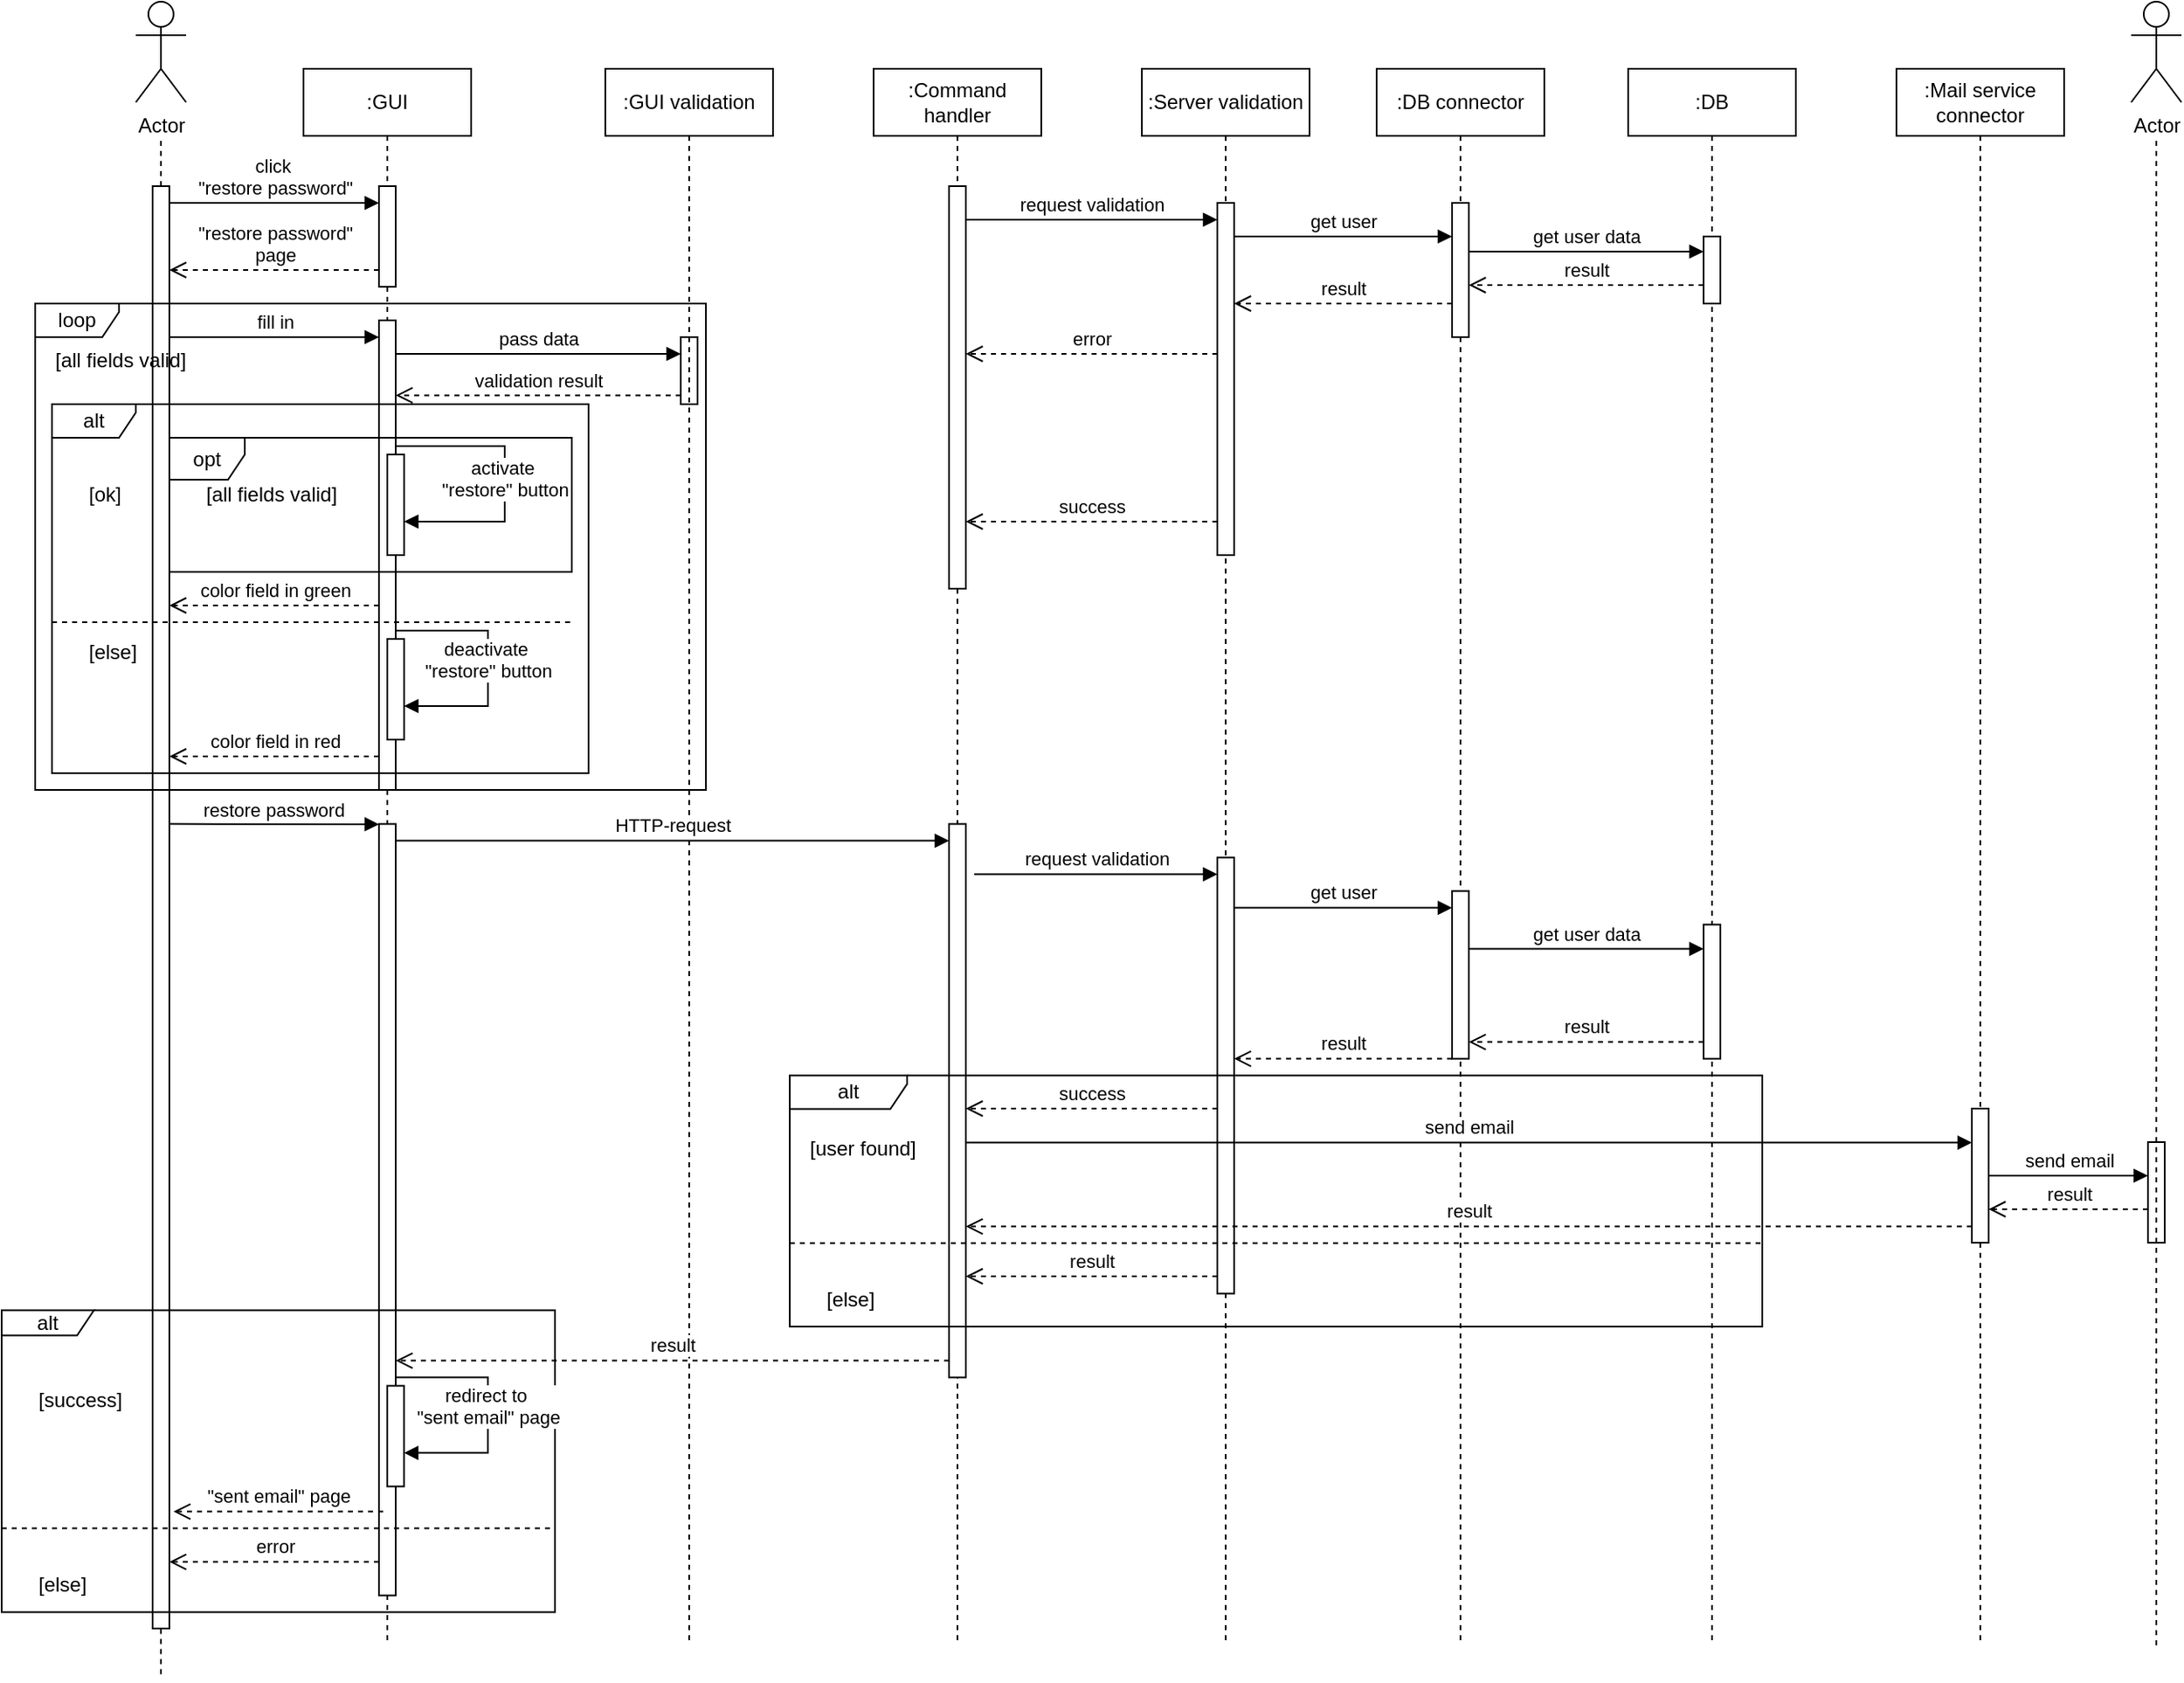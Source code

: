 <mxfile version="24.0.4" type="device">
  <diagram name="Page-1" id="2YBvvXClWsGukQMizWep">
    <mxGraphModel dx="2537" dy="2105" grid="1" gridSize="10" guides="1" tooltips="1" connect="1" arrows="1" fold="1" page="1" pageScale="1" pageWidth="850" pageHeight="1100" math="0" shadow="0">
      <root>
        <mxCell id="0" />
        <mxCell id="1" parent="0" />
        <mxCell id="BkvkmUMkXavDiM1oEpL3-1" value="" style="html=1;points=[];perimeter=orthogonalPerimeter;outlineConnect=0;targetShapes=umlLifeline;portConstraint=eastwest;newEdgeStyle={&quot;edgeStyle&quot;:&quot;elbowEdgeStyle&quot;,&quot;elbow&quot;:&quot;vertical&quot;,&quot;curved&quot;:0,&quot;rounded&quot;:0};" parent="1" vertex="1">
          <mxGeometry x="-50" y="100" width="10" height="860" as="geometry" />
        </mxCell>
        <mxCell id="aM9ryv3xv72pqoxQDRHE-1" value=":GUI" style="shape=umlLifeline;perimeter=lifelinePerimeter;whiteSpace=wrap;html=1;container=0;dropTarget=0;collapsible=0;recursiveResize=0;outlineConnect=0;portConstraint=eastwest;newEdgeStyle={&quot;edgeStyle&quot;:&quot;elbowEdgeStyle&quot;,&quot;elbow&quot;:&quot;vertical&quot;,&quot;curved&quot;:0,&quot;rounded&quot;:0};" parent="1" vertex="1">
          <mxGeometry x="40" y="30" width="100" height="940" as="geometry" />
        </mxCell>
        <mxCell id="SKgXmb6KjHLhrc9L7J1O-16" value="" style="html=1;points=[];perimeter=orthogonalPerimeter;outlineConnect=0;targetShapes=umlLifeline;portConstraint=eastwest;newEdgeStyle={&quot;edgeStyle&quot;:&quot;elbowEdgeStyle&quot;,&quot;elbow&quot;:&quot;vertical&quot;,&quot;curved&quot;:0,&quot;rounded&quot;:0};" vertex="1" parent="aM9ryv3xv72pqoxQDRHE-1">
          <mxGeometry x="45" y="70" width="10" height="60" as="geometry" />
        </mxCell>
        <mxCell id="SKgXmb6KjHLhrc9L7J1O-25" value="" style="html=1;points=[];perimeter=orthogonalPerimeter;outlineConnect=0;targetShapes=umlLifeline;portConstraint=eastwest;newEdgeStyle={&quot;edgeStyle&quot;:&quot;elbowEdgeStyle&quot;,&quot;elbow&quot;:&quot;vertical&quot;,&quot;curved&quot;:0,&quot;rounded&quot;:0};" vertex="1" parent="aM9ryv3xv72pqoxQDRHE-1">
          <mxGeometry x="45" y="150" width="10" height="280" as="geometry" />
        </mxCell>
        <mxCell id="BkvkmUMkXavDiM1oEpL3-13" value="activate&amp;nbsp;&lt;div&gt;&quot;restore&quot; button&lt;/div&gt;" style="html=1;verticalAlign=bottom;endArrow=block;edgeStyle=orthogonalEdgeStyle;elbow=horizontal;rounded=0;" parent="aM9ryv3xv72pqoxQDRHE-1" target="BkvkmUMkXavDiM1oEpL3-14" edge="1">
          <mxGeometry x="0.176" relative="1" as="geometry">
            <mxPoint x="55" y="225" as="sourcePoint" />
            <Array as="points">
              <mxPoint x="120" y="225" />
              <mxPoint x="120" y="270" />
            </Array>
            <mxPoint x="100" y="289.999" as="targetPoint" />
            <mxPoint as="offset" />
          </mxGeometry>
        </mxCell>
        <mxCell id="aM9ryv3xv72pqoxQDRHE-6" value="" style="html=1;points=[];perimeter=orthogonalPerimeter;outlineConnect=0;targetShapes=umlLifeline;portConstraint=eastwest;newEdgeStyle={&quot;edgeStyle&quot;:&quot;elbowEdgeStyle&quot;,&quot;elbow&quot;:&quot;vertical&quot;,&quot;curved&quot;:0,&quot;rounded&quot;:0};" parent="aM9ryv3xv72pqoxQDRHE-1" vertex="1">
          <mxGeometry x="225" y="160" width="10" height="40" as="geometry" />
        </mxCell>
        <mxCell id="BkvkmUMkXavDiM1oEpL3-4" value="loop" style="shape=umlFrame;whiteSpace=wrap;html=1;pointerEvents=0;recursiveResize=0;container=1;collapsible=0;width=50;height=20;verticalAlign=middle;" parent="aM9ryv3xv72pqoxQDRHE-1" vertex="1">
          <mxGeometry x="-160" y="140" width="400" height="290" as="geometry" />
        </mxCell>
        <mxCell id="BkvkmUMkXavDiM1oEpL3-5" value="[all fields valid]" style="text;html=1;" parent="BkvkmUMkXavDiM1oEpL3-4" vertex="1">
          <mxGeometry width="100" height="20" relative="1" as="geometry">
            <mxPoint x="10" y="20" as="offset" />
          </mxGeometry>
        </mxCell>
        <mxCell id="BkvkmUMkXavDiM1oEpL3-9" value="alt" style="shape=umlFrame;whiteSpace=wrap;html=1;pointerEvents=0;recursiveResize=0;container=1;collapsible=0;width=50;height=20;" parent="BkvkmUMkXavDiM1oEpL3-4" vertex="1">
          <mxGeometry x="10" y="60" width="320" height="220" as="geometry" />
        </mxCell>
        <mxCell id="BkvkmUMkXavDiM1oEpL3-10" value="[ok]" style="text;html=1;" parent="BkvkmUMkXavDiM1oEpL3-9" vertex="1">
          <mxGeometry width="100" height="20" relative="1" as="geometry">
            <mxPoint x="20" y="40" as="offset" />
          </mxGeometry>
        </mxCell>
        <mxCell id="BkvkmUMkXavDiM1oEpL3-11" value="[else]" style="line;strokeWidth=1;dashed=1;labelPosition=center;verticalLabelPosition=bottom;align=left;verticalAlign=middle;spacingLeft=20;spacingTop=15;html=1;whiteSpace=wrap;" parent="BkvkmUMkXavDiM1oEpL3-9" vertex="1">
          <mxGeometry y="125" width="310" height="10" as="geometry" />
        </mxCell>
        <mxCell id="BkvkmUMkXavDiM1oEpL3-17" value="opt" style="shape=umlFrame;whiteSpace=wrap;html=1;pointerEvents=0;recursiveResize=0;container=1;collapsible=0;width=45;height=25;" parent="BkvkmUMkXavDiM1oEpL3-9" vertex="1">
          <mxGeometry x="70" y="20" width="240" height="80" as="geometry" />
        </mxCell>
        <mxCell id="BkvkmUMkXavDiM1oEpL3-18" value="[all fields valid]" style="text;html=1;" parent="BkvkmUMkXavDiM1oEpL3-17" vertex="1">
          <mxGeometry width="100" height="20" relative="1" as="geometry">
            <mxPoint x="20" y="20" as="offset" />
          </mxGeometry>
        </mxCell>
        <mxCell id="BkvkmUMkXavDiM1oEpL3-24" value="" style="html=1;points=[];perimeter=orthogonalPerimeter;outlineConnect=0;targetShapes=umlLifeline;portConstraint=eastwest;newEdgeStyle={&quot;edgeStyle&quot;:&quot;elbowEdgeStyle&quot;,&quot;elbow&quot;:&quot;vertical&quot;,&quot;curved&quot;:0,&quot;rounded&quot;:0};" parent="BkvkmUMkXavDiM1oEpL3-9" vertex="1">
          <mxGeometry x="200" y="140" width="10" height="60" as="geometry" />
        </mxCell>
        <mxCell id="SKgXmb6KjHLhrc9L7J1O-24" value="" style="html=1;points=[];perimeter=orthogonalPerimeter;outlineConnect=0;targetShapes=umlLifeline;portConstraint=eastwest;newEdgeStyle={&quot;edgeStyle&quot;:&quot;elbowEdgeStyle&quot;,&quot;elbow&quot;:&quot;vertical&quot;,&quot;curved&quot;:0,&quot;rounded&quot;:0};" vertex="1" parent="BkvkmUMkXavDiM1oEpL3-9">
          <mxGeometry x="200" y="140" width="10" height="60" as="geometry" />
        </mxCell>
        <mxCell id="aM9ryv3xv72pqoxQDRHE-7" value="fill in" style="html=1;verticalAlign=bottom;endArrow=block;edgeStyle=elbowEdgeStyle;elbow=horizontal;curved=0;rounded=0;" parent="aM9ryv3xv72pqoxQDRHE-1" edge="1">
          <mxGeometry relative="1" as="geometry">
            <mxPoint x="-80" y="160" as="sourcePoint" />
            <Array as="points">
              <mxPoint x="15" y="160" />
            </Array>
            <mxPoint x="45" y="160" as="targetPoint" />
          </mxGeometry>
        </mxCell>
        <mxCell id="BkvkmUMkXavDiM1oEpL3-8" value="pass data" style="html=1;verticalAlign=bottom;endArrow=block;edgeStyle=elbowEdgeStyle;elbow=horizontal;curved=0;rounded=0;" parent="aM9ryv3xv72pqoxQDRHE-1" target="aM9ryv3xv72pqoxQDRHE-6" edge="1">
          <mxGeometry relative="1" as="geometry">
            <mxPoint x="55" y="170" as="sourcePoint" />
            <Array as="points">
              <mxPoint x="90" y="170" />
            </Array>
            <mxPoint x="55" y="170" as="targetPoint" />
          </mxGeometry>
        </mxCell>
        <mxCell id="BkvkmUMkXavDiM1oEpL3-21" value="color field in green" style="html=1;verticalAlign=bottom;endArrow=open;dashed=1;endSize=8;edgeStyle=elbowEdgeStyle;elbow=vertical;curved=0;rounded=0;" parent="aM9ryv3xv72pqoxQDRHE-1" edge="1">
          <mxGeometry relative="1" as="geometry">
            <mxPoint x="-80" y="320" as="targetPoint" />
            <Array as="points">
              <mxPoint x="-30" y="320" />
            </Array>
            <mxPoint x="45" y="320" as="sourcePoint" />
          </mxGeometry>
        </mxCell>
        <mxCell id="BkvkmUMkXavDiM1oEpL3-22" value="color field in red" style="html=1;verticalAlign=bottom;endArrow=open;dashed=1;endSize=8;edgeStyle=elbowEdgeStyle;elbow=vertical;curved=0;rounded=0;" parent="aM9ryv3xv72pqoxQDRHE-1" edge="1">
          <mxGeometry relative="1" as="geometry">
            <mxPoint x="-80" y="410" as="targetPoint" />
            <Array as="points">
              <mxPoint x="-20" y="410" />
            </Array>
            <mxPoint x="45" y="410" as="sourcePoint" />
          </mxGeometry>
        </mxCell>
        <mxCell id="BkvkmUMkXavDiM1oEpL3-23" value="deactivate&amp;nbsp;&lt;div&gt;&quot;restore&quot; button&lt;/div&gt;" style="html=1;verticalAlign=bottom;endArrow=block;edgeStyle=orthogonalEdgeStyle;elbow=horizontal;rounded=0;" parent="aM9ryv3xv72pqoxQDRHE-1" target="BkvkmUMkXavDiM1oEpL3-24" edge="1">
          <mxGeometry x="0.176" relative="1" as="geometry">
            <mxPoint x="55" y="335" as="sourcePoint" />
            <Array as="points">
              <mxPoint x="110" y="335" />
              <mxPoint x="110" y="380" />
            </Array>
            <mxPoint x="90" y="399.999" as="targetPoint" />
            <mxPoint as="offset" />
          </mxGeometry>
        </mxCell>
        <mxCell id="BkvkmUMkXavDiM1oEpL3-14" value="" style="html=1;points=[];perimeter=orthogonalPerimeter;outlineConnect=0;targetShapes=umlLifeline;portConstraint=eastwest;newEdgeStyle={&quot;edgeStyle&quot;:&quot;elbowEdgeStyle&quot;,&quot;elbow&quot;:&quot;vertical&quot;,&quot;curved&quot;:0,&quot;rounded&quot;:0};" parent="aM9ryv3xv72pqoxQDRHE-1" vertex="1">
          <mxGeometry x="50" y="230" width="10" height="60" as="geometry" />
        </mxCell>
        <mxCell id="aM9ryv3xv72pqoxQDRHE-8" value="validation result" style="html=1;verticalAlign=bottom;endArrow=open;dashed=1;endSize=8;edgeStyle=elbowEdgeStyle;elbow=vertical;curved=0;rounded=0;" parent="aM9ryv3xv72pqoxQDRHE-1" source="aM9ryv3xv72pqoxQDRHE-6" edge="1">
          <mxGeometry relative="1" as="geometry">
            <mxPoint x="55" y="194.71" as="targetPoint" />
            <Array as="points">
              <mxPoint x="115" y="194.71" />
            </Array>
            <mxPoint x="190" y="199.93" as="sourcePoint" />
          </mxGeometry>
        </mxCell>
        <mxCell id="aM9ryv3xv72pqoxQDRHE-5" value=":GUI validation" style="shape=umlLifeline;perimeter=lifelinePerimeter;whiteSpace=wrap;html=1;container=0;dropTarget=0;collapsible=0;recursiveResize=0;outlineConnect=0;portConstraint=eastwest;newEdgeStyle={&quot;edgeStyle&quot;:&quot;elbowEdgeStyle&quot;,&quot;elbow&quot;:&quot;vertical&quot;,&quot;curved&quot;:0,&quot;rounded&quot;:0};" parent="1" vertex="1">
          <mxGeometry x="220" y="30" width="100" height="940" as="geometry" />
        </mxCell>
        <mxCell id="QLpWfq_dHeG4VFFPkYtZ-1" value="Actor" style="shape=umlActor;verticalLabelPosition=bottom;verticalAlign=top;html=1;outlineConnect=0;" parent="1" vertex="1">
          <mxGeometry x="-60" y="-10" width="30" height="60" as="geometry" />
        </mxCell>
        <mxCell id="QLpWfq_dHeG4VFFPkYtZ-3" value="" style="endArrow=none;dashed=1;html=1;rounded=0;" parent="1" source="BkvkmUMkXavDiM1oEpL3-1" edge="1">
          <mxGeometry width="50" height="50" relative="1" as="geometry">
            <mxPoint x="-45" y="620" as="sourcePoint" />
            <mxPoint x="-45" y="70" as="targetPoint" />
          </mxGeometry>
        </mxCell>
        <mxCell id="QLpWfq_dHeG4VFFPkYtZ-4" value=":Command handler" style="shape=umlLifeline;perimeter=lifelinePerimeter;whiteSpace=wrap;html=1;container=0;dropTarget=0;collapsible=0;recursiveResize=0;outlineConnect=0;portConstraint=eastwest;newEdgeStyle={&quot;edgeStyle&quot;:&quot;elbowEdgeStyle&quot;,&quot;elbow&quot;:&quot;vertical&quot;,&quot;curved&quot;:0,&quot;rounded&quot;:0};" parent="1" vertex="1">
          <mxGeometry x="380" y="30" width="100" height="940" as="geometry" />
        </mxCell>
        <mxCell id="SKgXmb6KjHLhrc9L7J1O-4" value="" style="html=1;points=[];perimeter=orthogonalPerimeter;outlineConnect=0;targetShapes=umlLifeline;portConstraint=eastwest;newEdgeStyle={&quot;edgeStyle&quot;:&quot;elbowEdgeStyle&quot;,&quot;elbow&quot;:&quot;vertical&quot;,&quot;curved&quot;:0,&quot;rounded&quot;:0};" vertex="1" parent="QLpWfq_dHeG4VFFPkYtZ-4">
          <mxGeometry x="45" y="70" width="10" height="240" as="geometry" />
        </mxCell>
        <mxCell id="QLpWfq_dHeG4VFFPkYtZ-6" value=":Server validation" style="shape=umlLifeline;perimeter=lifelinePerimeter;whiteSpace=wrap;html=1;container=0;dropTarget=0;collapsible=0;recursiveResize=0;outlineConnect=0;portConstraint=eastwest;newEdgeStyle={&quot;edgeStyle&quot;:&quot;elbowEdgeStyle&quot;,&quot;elbow&quot;:&quot;vertical&quot;,&quot;curved&quot;:0,&quot;rounded&quot;:0};" parent="1" vertex="1">
          <mxGeometry x="540" y="30" width="100" height="940" as="geometry" />
        </mxCell>
        <mxCell id="SKgXmb6KjHLhrc9L7J1O-5" value="" style="html=1;points=[];perimeter=orthogonalPerimeter;outlineConnect=0;targetShapes=umlLifeline;portConstraint=eastwest;newEdgeStyle={&quot;edgeStyle&quot;:&quot;elbowEdgeStyle&quot;,&quot;elbow&quot;:&quot;vertical&quot;,&quot;curved&quot;:0,&quot;rounded&quot;:0};" vertex="1" parent="QLpWfq_dHeG4VFFPkYtZ-6">
          <mxGeometry x="45" y="80" width="10" height="210" as="geometry" />
        </mxCell>
        <mxCell id="QLpWfq_dHeG4VFFPkYtZ-8" value=":DB connector" style="shape=umlLifeline;perimeter=lifelinePerimeter;whiteSpace=wrap;html=1;container=0;dropTarget=0;collapsible=0;recursiveResize=0;outlineConnect=0;portConstraint=eastwest;newEdgeStyle={&quot;edgeStyle&quot;:&quot;elbowEdgeStyle&quot;,&quot;elbow&quot;:&quot;vertical&quot;,&quot;curved&quot;:0,&quot;rounded&quot;:0};" parent="1" vertex="1">
          <mxGeometry x="680" y="30" width="100" height="940" as="geometry" />
        </mxCell>
        <mxCell id="SKgXmb6KjHLhrc9L7J1O-6" value="" style="html=1;points=[];perimeter=orthogonalPerimeter;outlineConnect=0;targetShapes=umlLifeline;portConstraint=eastwest;newEdgeStyle={&quot;edgeStyle&quot;:&quot;elbowEdgeStyle&quot;,&quot;elbow&quot;:&quot;vertical&quot;,&quot;curved&quot;:0,&quot;rounded&quot;:0};" vertex="1" parent="QLpWfq_dHeG4VFFPkYtZ-8">
          <mxGeometry x="45" y="80" width="10" height="80" as="geometry" />
        </mxCell>
        <mxCell id="QLpWfq_dHeG4VFFPkYtZ-10" value=":DB" style="shape=umlLifeline;perimeter=lifelinePerimeter;whiteSpace=wrap;html=1;container=0;dropTarget=0;collapsible=0;recursiveResize=0;outlineConnect=0;portConstraint=eastwest;newEdgeStyle={&quot;edgeStyle&quot;:&quot;elbowEdgeStyle&quot;,&quot;elbow&quot;:&quot;vertical&quot;,&quot;curved&quot;:0,&quot;rounded&quot;:0};" parent="1" vertex="1">
          <mxGeometry x="830" y="30" width="100" height="940" as="geometry" />
        </mxCell>
        <mxCell id="SKgXmb6KjHLhrc9L7J1O-7" value="" style="html=1;points=[];perimeter=orthogonalPerimeter;outlineConnect=0;targetShapes=umlLifeline;portConstraint=eastwest;newEdgeStyle={&quot;edgeStyle&quot;:&quot;elbowEdgeStyle&quot;,&quot;elbow&quot;:&quot;vertical&quot;,&quot;curved&quot;:0,&quot;rounded&quot;:0};" vertex="1" parent="QLpWfq_dHeG4VFFPkYtZ-10">
          <mxGeometry x="45" y="100" width="10" height="40" as="geometry" />
        </mxCell>
        <mxCell id="BkvkmUMkXavDiM1oEpL3-3" value="click&amp;nbsp;&lt;div&gt;&quot;restore password&quot;&lt;/div&gt;" style="html=1;verticalAlign=bottom;endArrow=block;edgeStyle=elbowEdgeStyle;elbow=horizontal;curved=0;rounded=0;" parent="1" edge="1" target="SKgXmb6KjHLhrc9L7J1O-16">
          <mxGeometry relative="1" as="geometry">
            <mxPoint x="-40" y="110" as="sourcePoint" />
            <Array as="points">
              <mxPoint x="20" y="110" />
            </Array>
            <mxPoint x="85" y="110" as="targetPoint" />
          </mxGeometry>
        </mxCell>
        <mxCell id="SKgXmb6KjHLhrc9L7J1O-8" value="request validation" style="html=1;verticalAlign=bottom;endArrow=block;edgeStyle=elbowEdgeStyle;elbow=horizontal;curved=0;rounded=0;" edge="1" parent="1" source="SKgXmb6KjHLhrc9L7J1O-4" target="SKgXmb6KjHLhrc9L7J1O-5">
          <mxGeometry relative="1" as="geometry">
            <mxPoint x="-30" y="120" as="sourcePoint" />
            <Array as="points">
              <mxPoint x="510" y="120" />
            </Array>
            <mxPoint x="435" y="120" as="targetPoint" />
          </mxGeometry>
        </mxCell>
        <mxCell id="SKgXmb6KjHLhrc9L7J1O-9" value="get user" style="html=1;verticalAlign=bottom;endArrow=block;edgeStyle=elbowEdgeStyle;elbow=horizontal;curved=0;rounded=0;" edge="1" parent="1" source="SKgXmb6KjHLhrc9L7J1O-5" target="SKgXmb6KjHLhrc9L7J1O-6">
          <mxGeometry relative="1" as="geometry">
            <mxPoint x="445" y="130" as="sourcePoint" />
            <Array as="points">
              <mxPoint x="660" y="130" />
            </Array>
            <mxPoint x="600" y="130" as="targetPoint" />
          </mxGeometry>
        </mxCell>
        <mxCell id="SKgXmb6KjHLhrc9L7J1O-10" value="get user data" style="html=1;verticalAlign=bottom;endArrow=block;edgeStyle=elbowEdgeStyle;elbow=vertical;curved=0;rounded=0;" edge="1" parent="1">
          <mxGeometry relative="1" as="geometry">
            <mxPoint x="735" y="139" as="sourcePoint" />
            <Array as="points">
              <mxPoint x="810" y="139" />
            </Array>
            <mxPoint x="875" y="139" as="targetPoint" />
          </mxGeometry>
        </mxCell>
        <mxCell id="SKgXmb6KjHLhrc9L7J1O-11" value="result" style="html=1;verticalAlign=bottom;endArrow=open;dashed=1;endSize=8;edgeStyle=elbowEdgeStyle;elbow=vertical;curved=0;rounded=0;" edge="1" parent="1">
          <mxGeometry relative="1" as="geometry">
            <mxPoint x="735" y="159" as="targetPoint" />
            <Array as="points">
              <mxPoint x="800" y="159" />
            </Array>
            <mxPoint x="875" y="159" as="sourcePoint" />
          </mxGeometry>
        </mxCell>
        <mxCell id="SKgXmb6KjHLhrc9L7J1O-12" value="result" style="html=1;verticalAlign=bottom;endArrow=open;dashed=1;endSize=8;edgeStyle=elbowEdgeStyle;elbow=horizontal;curved=0;rounded=0;" edge="1" parent="1">
          <mxGeometry relative="1" as="geometry">
            <mxPoint x="595" y="170" as="targetPoint" />
            <Array as="points">
              <mxPoint x="670" y="170" />
            </Array>
            <mxPoint x="725" y="170" as="sourcePoint" />
          </mxGeometry>
        </mxCell>
        <mxCell id="SKgXmb6KjHLhrc9L7J1O-23" value="" style="html=1;points=[];perimeter=orthogonalPerimeter;outlineConnect=0;targetShapes=umlLifeline;portConstraint=eastwest;newEdgeStyle={&quot;edgeStyle&quot;:&quot;elbowEdgeStyle&quot;,&quot;elbow&quot;:&quot;vertical&quot;,&quot;curved&quot;:0,&quot;rounded&quot;:0};" vertex="1" parent="1">
          <mxGeometry x="85" y="480.29" width="10" height="460" as="geometry" />
        </mxCell>
        <mxCell id="SKgXmb6KjHLhrc9L7J1O-15" value="success" style="html=1;verticalAlign=bottom;endArrow=open;dashed=1;endSize=8;edgeStyle=elbowEdgeStyle;elbow=vertical;curved=0;rounded=0;" edge="1" parent="1">
          <mxGeometry relative="1" as="geometry">
            <mxPoint x="435" y="300" as="targetPoint" />
            <Array as="points">
              <mxPoint x="520" y="300" />
            </Array>
            <mxPoint x="585" y="300" as="sourcePoint" />
          </mxGeometry>
        </mxCell>
        <mxCell id="SKgXmb6KjHLhrc9L7J1O-13" value="error" style="html=1;verticalAlign=bottom;endArrow=open;dashed=1;endSize=8;edgeStyle=elbowEdgeStyle;elbow=vertical;curved=0;rounded=0;" edge="1" parent="1">
          <mxGeometry relative="1" as="geometry">
            <mxPoint x="435" y="200" as="targetPoint" />
            <Array as="points">
              <mxPoint x="520" y="200" />
            </Array>
            <mxPoint x="585" y="200" as="sourcePoint" />
          </mxGeometry>
        </mxCell>
        <mxCell id="SKgXmb6KjHLhrc9L7J1O-17" value="&quot;restore password&quot;&lt;div&gt;page&lt;/div&gt;" style="html=1;verticalAlign=bottom;endArrow=open;dashed=1;endSize=8;edgeStyle=elbowEdgeStyle;elbow=vertical;curved=0;rounded=0;" edge="1" parent="1">
          <mxGeometry relative="1" as="geometry">
            <mxPoint x="-40" y="150" as="targetPoint" />
            <Array as="points">
              <mxPoint x="30" y="150" />
            </Array>
            <mxPoint x="85" y="150" as="sourcePoint" />
          </mxGeometry>
        </mxCell>
        <mxCell id="QLpWfq_dHeG4VFFPkYtZ-5" value="" style="html=1;points=[];perimeter=orthogonalPerimeter;outlineConnect=0;targetShapes=umlLifeline;portConstraint=eastwest;newEdgeStyle={&quot;edgeStyle&quot;:&quot;elbowEdgeStyle&quot;,&quot;elbow&quot;:&quot;vertical&quot;,&quot;curved&quot;:0,&quot;rounded&quot;:0};" parent="1" vertex="1">
          <mxGeometry x="425" y="480.29" width="10" height="330" as="geometry" />
        </mxCell>
        <mxCell id="QLpWfq_dHeG4VFFPkYtZ-7" value="" style="html=1;points=[];perimeter=orthogonalPerimeter;outlineConnect=0;targetShapes=umlLifeline;portConstraint=eastwest;newEdgeStyle={&quot;edgeStyle&quot;:&quot;elbowEdgeStyle&quot;,&quot;elbow&quot;:&quot;vertical&quot;,&quot;curved&quot;:0,&quot;rounded&quot;:0};" parent="1" vertex="1">
          <mxGeometry x="585" y="500.29" width="10" height="260" as="geometry" />
        </mxCell>
        <mxCell id="QLpWfq_dHeG4VFFPkYtZ-9" value="" style="html=1;points=[];perimeter=orthogonalPerimeter;outlineConnect=0;targetShapes=umlLifeline;portConstraint=eastwest;newEdgeStyle={&quot;edgeStyle&quot;:&quot;elbowEdgeStyle&quot;,&quot;elbow&quot;:&quot;vertical&quot;,&quot;curved&quot;:0,&quot;rounded&quot;:0};" parent="1" vertex="1">
          <mxGeometry x="725" y="520.29" width="10" height="100" as="geometry" />
        </mxCell>
        <mxCell id="QLpWfq_dHeG4VFFPkYtZ-11" value="" style="html=1;points=[];perimeter=orthogonalPerimeter;outlineConnect=0;targetShapes=umlLifeline;portConstraint=eastwest;newEdgeStyle={&quot;edgeStyle&quot;:&quot;elbowEdgeStyle&quot;,&quot;elbow&quot;:&quot;vertical&quot;,&quot;curved&quot;:0,&quot;rounded&quot;:0};" parent="1" vertex="1">
          <mxGeometry x="875" y="540.29" width="10" height="80" as="geometry" />
        </mxCell>
        <mxCell id="BkvkmUMkXavDiM1oEpL3-26" value="restore password" style="html=1;verticalAlign=bottom;endArrow=block;edgeStyle=elbowEdgeStyle;elbow=vertical;curved=0;rounded=0;" parent="1" edge="1">
          <mxGeometry relative="1" as="geometry">
            <mxPoint x="-40" y="480.29" as="sourcePoint" />
            <Array as="points" />
            <mxPoint x="85" y="480.29" as="targetPoint" />
          </mxGeometry>
        </mxCell>
        <mxCell id="BkvkmUMkXavDiM1oEpL3-27" value="HTTP-request" style="html=1;verticalAlign=bottom;endArrow=block;elbow=horizontal;rounded=0;" parent="1" edge="1">
          <mxGeometry relative="1" as="geometry">
            <mxPoint x="95" y="490.29" as="sourcePoint" />
            <mxPoint x="425" y="490.29" as="targetPoint" />
          </mxGeometry>
        </mxCell>
        <mxCell id="BkvkmUMkXavDiM1oEpL3-28" value="request validation" style="html=1;verticalAlign=bottom;endArrow=block;elbow=horizontal;rounded=0;" parent="1" target="QLpWfq_dHeG4VFFPkYtZ-7" edge="1">
          <mxGeometry relative="1" as="geometry">
            <mxPoint x="440" y="510.29" as="sourcePoint" />
            <Array as="points">
              <mxPoint x="585" y="510.29" />
            </Array>
            <mxPoint x="590" y="510.29" as="targetPoint" />
          </mxGeometry>
        </mxCell>
        <mxCell id="BkvkmUMkXavDiM1oEpL3-29" value="get user" style="html=1;verticalAlign=bottom;endArrow=block;elbow=horizontal;rounded=0;" parent="1" source="QLpWfq_dHeG4VFFPkYtZ-7" target="QLpWfq_dHeG4VFFPkYtZ-9" edge="1">
          <mxGeometry relative="1" as="geometry">
            <mxPoint x="450" y="520.29" as="sourcePoint" />
            <Array as="points">
              <mxPoint x="670" y="530.29" />
            </Array>
            <mxPoint x="595" y="520.29" as="targetPoint" />
          </mxGeometry>
        </mxCell>
        <mxCell id="BkvkmUMkXavDiM1oEpL3-30" value="get user data" style="html=1;verticalAlign=bottom;endArrow=block;elbow=horizontal;rounded=0;" parent="1" edge="1">
          <mxGeometry relative="1" as="geometry">
            <mxPoint x="735" y="554.81" as="sourcePoint" />
            <Array as="points" />
            <mxPoint x="875" y="554.81" as="targetPoint" />
          </mxGeometry>
        </mxCell>
        <mxCell id="BkvkmUMkXavDiM1oEpL3-31" value="result" style="html=1;verticalAlign=bottom;endArrow=open;dashed=1;endSize=8;edgeStyle=elbowEdgeStyle;elbow=vertical;curved=0;rounded=0;" parent="1" source="QLpWfq_dHeG4VFFPkYtZ-11" target="QLpWfq_dHeG4VFFPkYtZ-9" edge="1">
          <mxGeometry relative="1" as="geometry">
            <mxPoint x="760" y="610.29" as="targetPoint" />
            <Array as="points">
              <mxPoint x="835" y="610.29" />
            </Array>
            <mxPoint x="900" y="610.29" as="sourcePoint" />
          </mxGeometry>
        </mxCell>
        <mxCell id="BkvkmUMkXavDiM1oEpL3-32" value="alt" style="shape=umlFrame;whiteSpace=wrap;html=1;pointerEvents=0;recursiveResize=0;container=1;collapsible=0;width=70;height=20;" parent="1" vertex="1">
          <mxGeometry x="330" y="630.29" width="580" height="149.71" as="geometry" />
        </mxCell>
        <mxCell id="BkvkmUMkXavDiM1oEpL3-33" value="[user found]" style="text;html=1;" parent="BkvkmUMkXavDiM1oEpL3-32" vertex="1">
          <mxGeometry width="100" height="20" relative="1" as="geometry">
            <mxPoint x="10" y="30" as="offset" />
          </mxGeometry>
        </mxCell>
        <mxCell id="BkvkmUMkXavDiM1oEpL3-34" value="[else]" style="line;strokeWidth=1;dashed=1;labelPosition=center;verticalLabelPosition=bottom;align=left;verticalAlign=top;spacingLeft=20;spacingTop=15;html=1;whiteSpace=wrap;" parent="BkvkmUMkXavDiM1oEpL3-32" vertex="1">
          <mxGeometry y="95" width="580" height="10" as="geometry" />
        </mxCell>
        <mxCell id="BkvkmUMkXavDiM1oEpL3-40" value="result" style="html=1;verticalAlign=bottom;endArrow=open;dashed=1;endSize=8;edgeStyle=elbowEdgeStyle;elbow=vertical;curved=0;rounded=0;" parent="BkvkmUMkXavDiM1oEpL3-32" edge="1" source="SKgXmb6KjHLhrc9L7J1O-28">
          <mxGeometry relative="1" as="geometry">
            <mxPoint x="105" y="90" as="targetPoint" />
            <Array as="points">
              <mxPoint x="290" y="90" />
            </Array>
            <mxPoint x="395" y="90" as="sourcePoint" />
          </mxGeometry>
        </mxCell>
        <mxCell id="BkvkmUMkXavDiM1oEpL3-41" value="result" style="html=1;verticalAlign=bottom;endArrow=open;dashed=1;endSize=8;edgeStyle=elbowEdgeStyle;elbow=vertical;curved=0;rounded=0;" parent="BkvkmUMkXavDiM1oEpL3-32" edge="1">
          <mxGeometry relative="1" as="geometry">
            <mxPoint x="105" y="119.71" as="targetPoint" />
            <Array as="points">
              <mxPoint x="205" y="119.71" />
            </Array>
            <mxPoint x="255" y="119.71" as="sourcePoint" />
          </mxGeometry>
        </mxCell>
        <mxCell id="BkvkmUMkXavDiM1oEpL3-38" value="result" style="html=1;verticalAlign=bottom;endArrow=open;dashed=1;endSize=8;edgeStyle=elbowEdgeStyle;elbow=vertical;curved=0;rounded=0;" parent="1" source="QLpWfq_dHeG4VFFPkYtZ-9" target="QLpWfq_dHeG4VFFPkYtZ-7" edge="1">
          <mxGeometry relative="1" as="geometry">
            <mxPoint x="745" y="620.29" as="targetPoint" />
            <Array as="points">
              <mxPoint x="660" y="620.29" />
            </Array>
            <mxPoint x="885" y="620.29" as="sourcePoint" />
          </mxGeometry>
        </mxCell>
        <mxCell id="BkvkmUMkXavDiM1oEpL3-42" value="result" style="html=1;verticalAlign=bottom;endArrow=open;dashed=1;endSize=8;edgeStyle=elbowEdgeStyle;elbow=vertical;curved=0;rounded=0;" parent="1" source="QLpWfq_dHeG4VFFPkYtZ-5" edge="1">
          <mxGeometry relative="1" as="geometry">
            <mxPoint x="95" y="800.29" as="targetPoint" />
            <Array as="points">
              <mxPoint x="330" y="800.29" />
            </Array>
            <mxPoint x="585" y="800.29" as="sourcePoint" />
          </mxGeometry>
        </mxCell>
        <mxCell id="BkvkmUMkXavDiM1oEpL3-35" value="send email" style="html=1;verticalAlign=bottom;endArrow=block;elbow=horizontal;rounded=0;" parent="1" source="QLpWfq_dHeG4VFFPkYtZ-5" target="SKgXmb6KjHLhrc9L7J1O-28" edge="1">
          <mxGeometry relative="1" as="geometry">
            <mxPoint x="440" y="670.29" as="sourcePoint" />
            <Array as="points">
              <mxPoint x="530" y="670.29" />
            </Array>
            <mxPoint x="725" y="670.29" as="targetPoint" />
          </mxGeometry>
        </mxCell>
        <mxCell id="BkvkmUMkXavDiM1oEpL3-2" value="" style="endArrow=none;dashed=1;html=1;rounded=0;" parent="1" edge="1">
          <mxGeometry width="50" height="50" relative="1" as="geometry">
            <mxPoint x="-45" y="960.29" as="sourcePoint" />
            <mxPoint x="-45" y="990" as="targetPoint" />
            <Array as="points" />
          </mxGeometry>
        </mxCell>
        <mxCell id="BkvkmUMkXavDiM1oEpL3-43" value="alt" style="shape=umlFrame;whiteSpace=wrap;html=1;pointerEvents=0;recursiveResize=0;container=1;collapsible=0;width=55;height=15;" parent="1" vertex="1">
          <mxGeometry x="-140" y="770.29" width="330" height="180" as="geometry" />
        </mxCell>
        <mxCell id="BkvkmUMkXavDiM1oEpL3-44" value="[success]" style="text;html=1;" parent="BkvkmUMkXavDiM1oEpL3-43" vertex="1">
          <mxGeometry width="100" height="20" relative="1" as="geometry">
            <mxPoint x="20" y="40" as="offset" />
          </mxGeometry>
        </mxCell>
        <mxCell id="BkvkmUMkXavDiM1oEpL3-45" value="[else]" style="line;strokeWidth=1;dashed=1;labelPosition=center;verticalLabelPosition=bottom;align=left;verticalAlign=top;spacingLeft=20;spacingTop=15;html=1;whiteSpace=wrap;" parent="BkvkmUMkXavDiM1oEpL3-43" vertex="1">
          <mxGeometry y="125" width="330" height="10" as="geometry" />
        </mxCell>
        <mxCell id="BkvkmUMkXavDiM1oEpL3-46" value="" style="html=1;points=[];perimeter=orthogonalPerimeter;outlineConnect=0;targetShapes=umlLifeline;portConstraint=eastwest;newEdgeStyle={&quot;edgeStyle&quot;:&quot;elbowEdgeStyle&quot;,&quot;elbow&quot;:&quot;vertical&quot;,&quot;curved&quot;:0,&quot;rounded&quot;:0};" parent="BkvkmUMkXavDiM1oEpL3-43" vertex="1">
          <mxGeometry x="229.94" y="45" width="10" height="60" as="geometry" />
        </mxCell>
        <mxCell id="BkvkmUMkXavDiM1oEpL3-47" value="redirect to&amp;nbsp;&lt;div&gt;&quot;sent email&quot; page&lt;/div&gt;" style="html=1;verticalAlign=bottom;endArrow=block;edgeStyle=orthogonalEdgeStyle;elbow=horizontal;rounded=0;" parent="BkvkmUMkXavDiM1oEpL3-43" target="BkvkmUMkXavDiM1oEpL3-46" edge="1">
          <mxGeometry x="0.176" relative="1" as="geometry">
            <mxPoint x="234.94" y="40" as="sourcePoint" />
            <Array as="points">
              <mxPoint x="289.94" y="40" />
              <mxPoint x="289.94" y="85" />
            </Array>
            <mxPoint x="269.94" y="104.999" as="targetPoint" />
            <mxPoint as="offset" />
          </mxGeometry>
        </mxCell>
        <mxCell id="BkvkmUMkXavDiM1oEpL3-49" value="error" style="html=1;verticalAlign=bottom;endArrow=open;dashed=1;endSize=8;edgeStyle=elbowEdgeStyle;elbow=vertical;curved=0;rounded=0;" parent="BkvkmUMkXavDiM1oEpL3-43" edge="1">
          <mxGeometry relative="1" as="geometry">
            <mxPoint x="100" y="150" as="targetPoint" />
            <Array as="points">
              <mxPoint x="172.5" y="150" />
            </Array>
            <mxPoint x="225" y="150" as="sourcePoint" />
          </mxGeometry>
        </mxCell>
        <mxCell id="BkvkmUMkXavDiM1oEpL3-48" value="&quot;sent email&quot; page" style="html=1;verticalAlign=bottom;endArrow=open;dashed=1;endSize=8;edgeStyle=elbowEdgeStyle;elbow=vertical;curved=0;rounded=0;" parent="BkvkmUMkXavDiM1oEpL3-43" edge="1">
          <mxGeometry relative="1" as="geometry">
            <mxPoint x="102.5" y="120" as="targetPoint" />
            <Array as="points">
              <mxPoint x="162.5" y="120" />
            </Array>
            <mxPoint x="227.5" y="120" as="sourcePoint" />
          </mxGeometry>
        </mxCell>
        <mxCell id="BkvkmUMkXavDiM1oEpL3-39" value="success" style="html=1;verticalAlign=bottom;endArrow=open;dashed=1;endSize=8;edgeStyle=elbowEdgeStyle;elbow=vertical;curved=0;rounded=0;" parent="1" source="QLpWfq_dHeG4VFFPkYtZ-7" target="QLpWfq_dHeG4VFFPkYtZ-5" edge="1">
          <mxGeometry relative="1" as="geometry">
            <mxPoint x="440" y="650" as="targetPoint" />
            <Array as="points">
              <mxPoint x="525" y="650" />
            </Array>
            <mxPoint x="590" y="650" as="sourcePoint" />
          </mxGeometry>
        </mxCell>
        <mxCell id="SKgXmb6KjHLhrc9L7J1O-27" value=":Mail service&lt;div&gt;connector&lt;/div&gt;" style="shape=umlLifeline;perimeter=lifelinePerimeter;whiteSpace=wrap;html=1;container=0;dropTarget=0;collapsible=0;recursiveResize=0;outlineConnect=0;portConstraint=eastwest;newEdgeStyle={&quot;edgeStyle&quot;:&quot;elbowEdgeStyle&quot;,&quot;elbow&quot;:&quot;vertical&quot;,&quot;curved&quot;:0,&quot;rounded&quot;:0};" vertex="1" parent="1">
          <mxGeometry x="990" y="30" width="100" height="940" as="geometry" />
        </mxCell>
        <mxCell id="SKgXmb6KjHLhrc9L7J1O-28" value="" style="html=1;points=[];perimeter=orthogonalPerimeter;outlineConnect=0;targetShapes=umlLifeline;portConstraint=eastwest;newEdgeStyle={&quot;edgeStyle&quot;:&quot;elbowEdgeStyle&quot;,&quot;elbow&quot;:&quot;vertical&quot;,&quot;curved&quot;:0,&quot;rounded&quot;:0};" vertex="1" parent="SKgXmb6KjHLhrc9L7J1O-27">
          <mxGeometry x="45" y="620" width="10" height="80" as="geometry" />
        </mxCell>
        <mxCell id="SKgXmb6KjHLhrc9L7J1O-29" value="Actor" style="shape=umlActor;verticalLabelPosition=bottom;verticalAlign=top;html=1;outlineConnect=0;" vertex="1" parent="1">
          <mxGeometry x="1130" y="-10" width="30" height="60" as="geometry" />
        </mxCell>
        <mxCell id="SKgXmb6KjHLhrc9L7J1O-30" value="" style="html=1;points=[];perimeter=orthogonalPerimeter;outlineConnect=0;targetShapes=umlLifeline;portConstraint=eastwest;newEdgeStyle={&quot;edgeStyle&quot;:&quot;elbowEdgeStyle&quot;,&quot;elbow&quot;:&quot;vertical&quot;,&quot;curved&quot;:0,&quot;rounded&quot;:0};" vertex="1" parent="1">
          <mxGeometry x="1140" y="670" width="10" height="60" as="geometry" />
        </mxCell>
        <mxCell id="SKgXmb6KjHLhrc9L7J1O-31" value="" style="endArrow=none;dashed=1;html=1;rounded=0;" edge="1" parent="1">
          <mxGeometry width="50" height="50" relative="1" as="geometry">
            <mxPoint x="1145" y="970" as="sourcePoint" />
            <mxPoint x="1145" y="70" as="targetPoint" />
          </mxGeometry>
        </mxCell>
        <mxCell id="BkvkmUMkXavDiM1oEpL3-36" value="send email" style="html=1;verticalAlign=bottom;endArrow=block;elbow=horizontal;rounded=0;" parent="1" edge="1" target="SKgXmb6KjHLhrc9L7J1O-30" source="SKgXmb6KjHLhrc9L7J1O-28">
          <mxGeometry relative="1" as="geometry">
            <mxPoint x="735" y="690.29" as="sourcePoint" />
            <Array as="points" />
            <mxPoint x="875" y="690.29" as="targetPoint" />
          </mxGeometry>
        </mxCell>
        <mxCell id="BkvkmUMkXavDiM1oEpL3-37" value="result" style="html=1;verticalAlign=bottom;endArrow=open;dashed=1;endSize=8;edgeStyle=elbowEdgeStyle;elbow=vertical;curved=0;rounded=0;" parent="1" edge="1" target="SKgXmb6KjHLhrc9L7J1O-28" source="SKgXmb6KjHLhrc9L7J1O-30">
          <mxGeometry relative="1" as="geometry">
            <mxPoint x="735" y="710.29" as="targetPoint" />
            <Array as="points">
              <mxPoint x="1090" y="710" />
            </Array>
            <mxPoint x="875" y="710.29" as="sourcePoint" />
          </mxGeometry>
        </mxCell>
      </root>
    </mxGraphModel>
  </diagram>
</mxfile>
